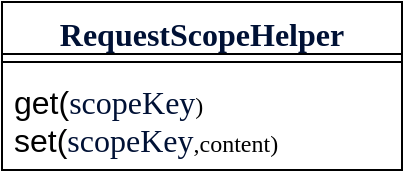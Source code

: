 <mxfile version="24.7.17">
  <diagram name="Page-1" id="yytgZg72hNOTVUlJpi9n">
    <mxGraphModel dx="1420" dy="724" grid="1" gridSize="10" guides="1" tooltips="1" connect="1" arrows="1" fold="1" page="1" pageScale="1" pageWidth="850" pageHeight="1100" math="0" shadow="0">
      <root>
        <mxCell id="0" />
        <mxCell id="1" parent="0" />
        <mxCell id="jS-4y7qqywsbbItmD3TV-1" value="&lt;span style=&quot;font-size:12.0pt;font-family:&amp;quot;Nokia Pure Text Light&amp;quot;;&lt;br/&gt;mso-ascii-font-family:&amp;quot;Nokia Pure Text Light&amp;quot;;mso-fareast-font-family:+mn-ea;&lt;br/&gt;mso-bidi-font-family:+mn-cs;mso-ascii-theme-font:minor-latin;mso-fareast-theme-font:&lt;br/&gt;minor-fareast;mso-bidi-theme-font:minor-bidi;color:#001135;mso-color-index:&lt;br/&gt;3;mso-font-kerning:12.0pt;language:en-US;mso-style-textfill-type:solid;&lt;br/&gt;mso-style-textfill-fill-themecolor:text2;mso-style-textfill-fill-color:#001135;&lt;br/&gt;mso-style-textfill-fill-alpha:100.0%&quot;&gt;RequestScopeHelper&lt;/span&gt;" style="swimlane;fontStyle=1;align=center;verticalAlign=top;childLayout=stackLayout;horizontal=1;startSize=26;horizontalStack=0;resizeParent=1;resizeParentMax=0;resizeLast=0;collapsible=1;marginBottom=0;whiteSpace=wrap;html=1;" vertex="1" parent="1">
          <mxGeometry x="360" y="290" width="200" height="84" as="geometry" />
        </mxCell>
        <mxCell id="jS-4y7qqywsbbItmD3TV-3" value="" style="line;strokeWidth=1;fillColor=none;align=left;verticalAlign=middle;spacingTop=-1;spacingLeft=3;spacingRight=3;rotatable=0;labelPosition=right;points=[];portConstraint=eastwest;strokeColor=inherit;" vertex="1" parent="jS-4y7qqywsbbItmD3TV-1">
          <mxGeometry y="26" width="200" height="8" as="geometry" />
        </mxCell>
        <mxCell id="jS-4y7qqywsbbItmD3TV-4" value="&lt;p style=&quot;margin-top: 0pt; margin-bottom: 0pt; margin-left: 0in; direction: ltr; unicode-bidi: embed; word-break: normal;&quot;&gt;&lt;span style=&quot;font-size:12.0pt;&lt;br/&gt;font-family:&amp;quot;Nokia Pure Text Light&amp;quot;;mso-ascii-font-family:&amp;quot;Nokia Pure Text Light&amp;quot;;&lt;br/&gt;mso-fareast-font-family:+mn-ea;mso-bidi-font-family:+mn-cs;mso-ascii-theme-font:&lt;br/&gt;minor-latin;mso-fareast-theme-font:minor-fareast;mso-bidi-theme-font:minor-bidi;&lt;br/&gt;color:#001135;mso-color-index:3;mso-font-kerning:12.0pt;language:en-US;&lt;br/&gt;mso-style-textfill-type:solid;mso-style-textfill-fill-themecolor:text2;&lt;br/&gt;mso-style-textfill-fill-color:#001135;mso-style-textfill-fill-alpha:100.0%&quot;&gt;get(&lt;/span&gt;&lt;span style=&quot;font-size:12.0pt;font-family:&amp;quot;Nokia Pure Text Light&amp;quot;;&lt;br/&gt;mso-ascii-font-family:&amp;quot;Nokia Pure Text Light&amp;quot;;mso-fareast-font-family:+mn-ea;&lt;br/&gt;mso-bidi-font-family:+mn-cs;mso-ascii-theme-font:minor-latin;mso-fareast-theme-font:&lt;br/&gt;minor-fareast;mso-bidi-theme-font:minor-bidi;color:#001135;mso-color-index:&lt;br/&gt;3;mso-font-kerning:12.0pt;language:en-US;mso-style-textfill-type:solid;&lt;br/&gt;mso-style-textfill-fill-themecolor:text2;mso-style-textfill-fill-color:#001135;&lt;br/&gt;mso-style-textfill-fill-alpha:100.0%&quot;&gt;scopeKey&lt;/span&gt;&lt;span style=&quot;font-size:&lt;br/&gt;12.0pt;font-family:&amp;quot;Nokia Pure Text Light&amp;quot;;mso-ascii-font-family:&amp;quot;Nokia Pure Text Light&amp;quot;;&lt;br/&gt;mso-fareast-font-family:+mn-ea;mso-bidi-font-family:+mn-cs;mso-ascii-theme-font:&lt;br/&gt;minor-latin;mso-fareast-theme-font:minor-fareast;mso-bidi-theme-font:minor-bidi;&lt;br/&gt;color:#001135;mso-color-index:3;mso-font-kerning:12.0pt;language:en-US;&lt;br/&gt;mso-style-textfill-type:solid;mso-style-textfill-fill-themecolor:text2;&lt;br/&gt;mso-style-textfill-fill-color:#001135;mso-style-textfill-fill-alpha:100.0%&quot;&gt;)&lt;/span&gt;&lt;/p&gt;&lt;p style=&quot;margin-top: 0pt; margin-bottom: 0pt; margin-left: 0in; direction: ltr; unicode-bidi: embed; word-break: normal;&quot;&gt;&lt;span style=&quot;font-size:12.0pt;&lt;br/&gt;font-family:&amp;quot;Nokia Pure Text Light&amp;quot;;mso-ascii-font-family:&amp;quot;Nokia Pure Text Light&amp;quot;;&lt;br/&gt;mso-fareast-font-family:+mn-ea;mso-bidi-font-family:+mn-cs;mso-ascii-theme-font:&lt;br/&gt;minor-latin;mso-fareast-theme-font:minor-fareast;mso-bidi-theme-font:minor-bidi;&lt;br/&gt;color:#001135;mso-color-index:3;mso-font-kerning:12.0pt;language:en-US;&lt;br/&gt;mso-style-textfill-type:solid;mso-style-textfill-fill-themecolor:text2;&lt;br/&gt;mso-style-textfill-fill-color:#001135;mso-style-textfill-fill-alpha:100.0%&quot;&gt;set(&lt;/span&gt;&lt;span style=&quot;font-size:12.0pt;font-family:&amp;quot;Nokia Pure Text Light&amp;quot;;&lt;br/&gt;mso-ascii-font-family:&amp;quot;Nokia Pure Text Light&amp;quot;;mso-fareast-font-family:+mn-ea;&lt;br/&gt;mso-bidi-font-family:+mn-cs;mso-ascii-theme-font:minor-latin;mso-fareast-theme-font:&lt;br/&gt;minor-fareast;mso-bidi-theme-font:minor-bidi;color:#001135;mso-color-index:&lt;br/&gt;3;mso-font-kerning:12.0pt;language:en-US;mso-style-textfill-type:solid;&lt;br/&gt;mso-style-textfill-fill-themecolor:text2;mso-style-textfill-fill-color:#001135;&lt;br/&gt;mso-style-textfill-fill-alpha:100.0%&quot;&gt;scopeKey&lt;/span&gt;&lt;span style=&quot;font-size:&lt;br/&gt;12.0pt;font-family:&amp;quot;Nokia Pure Text Light&amp;quot;;mso-ascii-font-family:&amp;quot;Nokia Pure Text Light&amp;quot;;&lt;br/&gt;mso-fareast-font-family:+mn-ea;mso-bidi-font-family:+mn-cs;mso-ascii-theme-font:&lt;br/&gt;minor-latin;mso-fareast-theme-font:minor-fareast;mso-bidi-theme-font:minor-bidi;&lt;br/&gt;color:#001135;mso-color-index:3;mso-font-kerning:12.0pt;language:en-US;&lt;br/&gt;mso-style-textfill-type:solid;mso-style-textfill-fill-themecolor:text2;&lt;br/&gt;mso-style-textfill-fill-color:#001135;mso-style-textfill-fill-alpha:100.0%&quot;&gt;,content)&lt;/span&gt;&lt;/p&gt;" style="text;strokeColor=none;fillColor=none;align=left;verticalAlign=top;spacingLeft=4;spacingRight=4;overflow=hidden;rotatable=0;points=[[0,0.5],[1,0.5]];portConstraint=eastwest;whiteSpace=wrap;html=1;" vertex="1" parent="jS-4y7qqywsbbItmD3TV-1">
          <mxGeometry y="34" width="200" height="50" as="geometry" />
        </mxCell>
      </root>
    </mxGraphModel>
  </diagram>
</mxfile>
